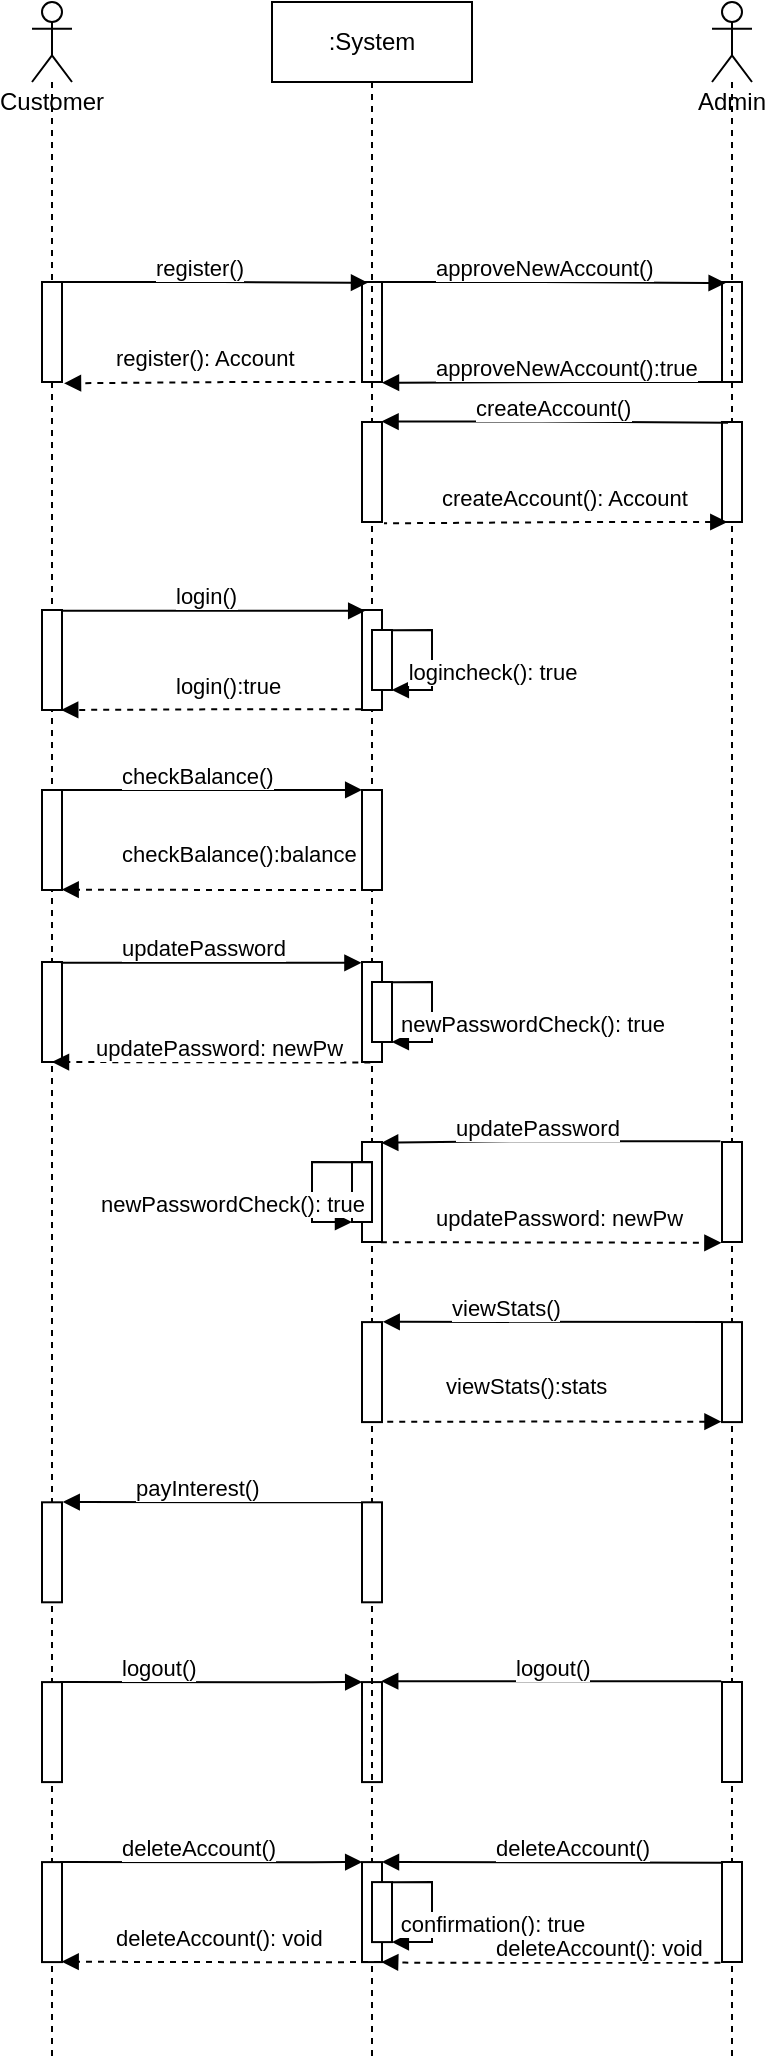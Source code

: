<mxfile version="15.3.8" type="device"><diagram id="5IU_USJ8yMP6qKDUAhlm" name="Page-1"><mxGraphModel dx="1422" dy="920" grid="1" gridSize="10" guides="1" tooltips="1" connect="1" arrows="1" fold="1" page="1" pageScale="1" pageWidth="827" pageHeight="1169" math="0" shadow="0"><root><mxCell id="0"/><mxCell id="1" parent="0"/><mxCell id="RfDnut3CVzc4W-9VNHyq-1" value="Customer" style="shape=umlLifeline;participant=umlActor;perimeter=lifelinePerimeter;whiteSpace=wrap;html=1;container=1;collapsible=0;recursiveResize=0;verticalAlign=top;spacingTop=36;outlineConnect=0;" vertex="1" parent="1"><mxGeometry x="210" y="140" width="20" height="1030" as="geometry"/></mxCell><mxCell id="RfDnut3CVzc4W-9VNHyq-4" value="" style="html=1;points=[];perimeter=orthogonalPerimeter;" vertex="1" parent="RfDnut3CVzc4W-9VNHyq-1"><mxGeometry x="5" y="304" width="10" height="50" as="geometry"/></mxCell><mxCell id="RfDnut3CVzc4W-9VNHyq-40" value="" style="html=1;points=[];perimeter=orthogonalPerimeter;" vertex="1" parent="RfDnut3CVzc4W-9VNHyq-1"><mxGeometry x="5" y="394" width="10" height="50" as="geometry"/></mxCell><mxCell id="RfDnut3CVzc4W-9VNHyq-46" value="" style="html=1;points=[];perimeter=orthogonalPerimeter;" vertex="1" parent="RfDnut3CVzc4W-9VNHyq-1"><mxGeometry x="5" y="140" width="10" height="50" as="geometry"/></mxCell><mxCell id="RfDnut3CVzc4W-9VNHyq-49" value="" style="html=1;points=[];perimeter=orthogonalPerimeter;" vertex="1" parent="RfDnut3CVzc4W-9VNHyq-1"><mxGeometry x="345" y="140" width="10" height="50" as="geometry"/></mxCell><mxCell id="RfDnut3CVzc4W-9VNHyq-47" value="" style="html=1;points=[];perimeter=orthogonalPerimeter;" vertex="1" parent="RfDnut3CVzc4W-9VNHyq-1"><mxGeometry x="165" y="140" width="10" height="50" as="geometry"/></mxCell><mxCell id="RfDnut3CVzc4W-9VNHyq-50" value="approveNewAccount()" style="endArrow=block;endFill=1;html=1;edgeStyle=orthogonalEdgeStyle;align=left;verticalAlign=top;exitX=0.96;exitY=0.008;exitDx=0;exitDy=0;exitPerimeter=0;entryX=0.181;entryY=0.011;entryDx=0;entryDy=0;entryPerimeter=0;" edge="1" parent="RfDnut3CVzc4W-9VNHyq-1" target="RfDnut3CVzc4W-9VNHyq-49"><mxGeometry x="-0.661" y="20" relative="1" as="geometry"><mxPoint x="170" y="140" as="sourcePoint"/><mxPoint x="328.0" y="140.35" as="targetPoint"/><Array as="points"><mxPoint x="245" y="140"/></Array><mxPoint as="offset"/></mxGeometry></mxCell><mxCell id="RfDnut3CVzc4W-9VNHyq-48" value="register()" style="endArrow=block;endFill=1;html=1;edgeStyle=orthogonalEdgeStyle;align=left;verticalAlign=top;exitX=0.96;exitY=0.008;exitDx=0;exitDy=0;exitPerimeter=0;entryX=0.3;entryY=0.007;entryDx=0;entryDy=0;entryPerimeter=0;" edge="1" parent="RfDnut3CVzc4W-9VNHyq-1"><mxGeometry x="-0.367" y="20" relative="1" as="geometry"><mxPoint x="10" y="140" as="sourcePoint"/><mxPoint x="168.0" y="140.35" as="targetPoint"/><Array as="points"><mxPoint x="85" y="140"/></Array><mxPoint as="offset"/></mxGeometry></mxCell><mxCell id="RfDnut3CVzc4W-9VNHyq-51" value="approveNewAccount():true" style="endArrow=block;endFill=1;html=1;edgeStyle=orthogonalEdgeStyle;align=left;verticalAlign=top;exitX=-0.04;exitY=0.992;exitDx=0;exitDy=0;exitPerimeter=0;entryX=1;entryY=1.007;entryDx=0;entryDy=0;entryPerimeter=0;" edge="1" parent="RfDnut3CVzc4W-9VNHyq-1" target="RfDnut3CVzc4W-9VNHyq-47"><mxGeometry x="0.71" y="-20" relative="1" as="geometry"><mxPoint x="347.66" y="190" as="sourcePoint"/><mxPoint x="180" y="190" as="targetPoint"/><Array as="points"><mxPoint x="283" y="190"/></Array><mxPoint as="offset"/></mxGeometry></mxCell><mxCell id="RfDnut3CVzc4W-9VNHyq-52" value="register(): Account" style="endArrow=block;endFill=1;html=1;edgeStyle=orthogonalEdgeStyle;align=left;verticalAlign=top;exitX=-0.04;exitY=0.992;exitDx=0;exitDy=0;exitPerimeter=0;dashed=1;entryX=1.1;entryY=1.013;entryDx=0;entryDy=0;entryPerimeter=0;" edge="1" parent="RfDnut3CVzc4W-9VNHyq-1" target="RfDnut3CVzc4W-9VNHyq-46"><mxGeometry x="0.681" y="-25" relative="1" as="geometry"><mxPoint x="167.66" y="190" as="sourcePoint"/><mxPoint x="40" y="200" as="targetPoint"/><Array as="points"><mxPoint x="103" y="190"/></Array><mxPoint as="offset"/></mxGeometry></mxCell><mxCell id="RfDnut3CVzc4W-9VNHyq-60" value="" style="html=1;points=[];perimeter=orthogonalPerimeter;" vertex="1" parent="RfDnut3CVzc4W-9VNHyq-1"><mxGeometry x="5" y="480" width="10" height="50" as="geometry"/></mxCell><mxCell id="RfDnut3CVzc4W-9VNHyq-81" value="" style="html=1;points=[];perimeter=orthogonalPerimeter;" vertex="1" parent="RfDnut3CVzc4W-9VNHyq-1"><mxGeometry x="5" y="750.15" width="10" height="50" as="geometry"/></mxCell><mxCell id="RfDnut3CVzc4W-9VNHyq-84" value="" style="html=1;points=[];perimeter=orthogonalPerimeter;" vertex="1" parent="RfDnut3CVzc4W-9VNHyq-1"><mxGeometry x="165" y="840.05" width="10" height="50" as="geometry"/></mxCell><mxCell id="RfDnut3CVzc4W-9VNHyq-86" value="" style="html=1;points=[];perimeter=orthogonalPerimeter;" vertex="1" parent="RfDnut3CVzc4W-9VNHyq-1"><mxGeometry x="5" y="840.05" width="10" height="50" as="geometry"/></mxCell><mxCell id="RfDnut3CVzc4W-9VNHyq-87" value="logout()" style="endArrow=block;endFill=1;html=1;edgeStyle=orthogonalEdgeStyle;align=left;verticalAlign=top;exitX=0.96;exitY=0.008;exitDx=0;exitDy=0;exitPerimeter=0;entryX=0.01;entryY=-0.001;entryDx=0;entryDy=0;entryPerimeter=0;" edge="1" parent="RfDnut3CVzc4W-9VNHyq-1" target="RfDnut3CVzc4W-9VNHyq-84"><mxGeometry x="-0.62" y="20" relative="1" as="geometry"><mxPoint x="14" y="840.05" as="sourcePoint"/><mxPoint x="160" y="840.05" as="targetPoint"/><Array as="points"><mxPoint x="130" y="840.05"/><mxPoint x="130" y="840.05"/></Array><mxPoint as="offset"/></mxGeometry></mxCell><mxCell id="RfDnut3CVzc4W-9VNHyq-2" value="Admin" style="shape=umlLifeline;participant=umlActor;perimeter=lifelinePerimeter;whiteSpace=wrap;html=1;container=1;collapsible=0;recursiveResize=0;verticalAlign=top;spacingTop=36;outlineConnect=0;" vertex="1" parent="1"><mxGeometry x="550" y="140" width="20" height="1030" as="geometry"/></mxCell><mxCell id="RfDnut3CVzc4W-9VNHyq-54" value="" style="html=1;points=[];perimeter=orthogonalPerimeter;" vertex="1" parent="RfDnut3CVzc4W-9VNHyq-2"><mxGeometry x="5" y="210" width="10" height="50" as="geometry"/></mxCell><mxCell id="RfDnut3CVzc4W-9VNHyq-55" value="createAccount()" style="endArrow=none;endFill=0;html=1;edgeStyle=orthogonalEdgeStyle;align=left;verticalAlign=top;exitX=0.978;exitY=-0.005;exitDx=0;exitDy=0;exitPerimeter=0;entryX=0.3;entryY=0.007;entryDx=0;entryDy=0;entryPerimeter=0;startArrow=block;startFill=1;" edge="1" parent="RfDnut3CVzc4W-9VNHyq-2" source="RfDnut3CVzc4W-9VNHyq-53"><mxGeometry x="-0.478" y="20" relative="1" as="geometry"><mxPoint x="-150" y="210" as="sourcePoint"/><mxPoint x="8.0" y="210.35" as="targetPoint"/><Array as="points"><mxPoint x="-75" y="210"/></Array><mxPoint as="offset"/></mxGeometry></mxCell><mxCell id="RfDnut3CVzc4W-9VNHyq-56" value="createAccount(): Account" style="endArrow=none;endFill=0;html=1;edgeStyle=orthogonalEdgeStyle;align=left;verticalAlign=top;exitX=-0.04;exitY=0.992;exitDx=0;exitDy=0;exitPerimeter=0;dashed=1;entryX=1.1;entryY=1.013;entryDx=0;entryDy=0;entryPerimeter=0;startArrow=block;startFill=1;" edge="1" parent="RfDnut3CVzc4W-9VNHyq-2" target="RfDnut3CVzc4W-9VNHyq-53"><mxGeometry x="0.681" y="-25" relative="1" as="geometry"><mxPoint x="7.66" y="260" as="sourcePoint"/><mxPoint x="-330" y="130" as="targetPoint"/><Array as="points"><mxPoint x="-57" y="260"/></Array><mxPoint as="offset"/></mxGeometry></mxCell><mxCell id="RfDnut3CVzc4W-9VNHyq-67" value="" style="html=1;points=[];perimeter=orthogonalPerimeter;" vertex="1" parent="RfDnut3CVzc4W-9VNHyq-2"><mxGeometry x="5" y="570" width="10" height="50" as="geometry"/></mxCell><mxCell id="RfDnut3CVzc4W-9VNHyq-76" value="" style="html=1;points=[];perimeter=orthogonalPerimeter;" vertex="1" parent="RfDnut3CVzc4W-9VNHyq-2"><mxGeometry x="5" y="660.05" width="10" height="50" as="geometry"/></mxCell><mxCell id="RfDnut3CVzc4W-9VNHyq-94" value="" style="html=1;points=[];perimeter=orthogonalPerimeter;" vertex="1" parent="RfDnut3CVzc4W-9VNHyq-2"><mxGeometry x="5" y="840" width="10" height="50" as="geometry"/></mxCell><mxCell id="RfDnut3CVzc4W-9VNHyq-96" value="" style="html=1;points=[];perimeter=orthogonalPerimeter;" vertex="1" parent="RfDnut3CVzc4W-9VNHyq-2"><mxGeometry x="5" y="930" width="10" height="50" as="geometry"/></mxCell><mxCell id="RfDnut3CVzc4W-9VNHyq-3" value=":System" style="shape=umlLifeline;perimeter=lifelinePerimeter;whiteSpace=wrap;html=1;container=1;collapsible=0;recursiveResize=0;outlineConnect=0;" vertex="1" parent="1"><mxGeometry x="330" y="140" width="100" height="1030" as="geometry"/></mxCell><mxCell id="RfDnut3CVzc4W-9VNHyq-5" value="" style="html=1;points=[];perimeter=orthogonalPerimeter;" vertex="1" parent="RfDnut3CVzc4W-9VNHyq-3"><mxGeometry x="45" y="304" width="10" height="50" as="geometry"/></mxCell><mxCell id="RfDnut3CVzc4W-9VNHyq-9" value="" style="html=1;points=[];perimeter=orthogonalPerimeter;" vertex="1" parent="RfDnut3CVzc4W-9VNHyq-3"><mxGeometry x="50" y="314" width="10" height="30" as="geometry"/></mxCell><mxCell id="RfDnut3CVzc4W-9VNHyq-13" value="logincheck(): true" style="html=1;verticalAlign=bottom;endArrow=block;exitX=1.008;exitY=0.003;exitDx=0;exitDy=0;exitPerimeter=0;entryX=0.992;entryY=1;entryDx=0;entryDy=0;entryPerimeter=0;rounded=0;" edge="1" parent="RfDnut3CVzc4W-9VNHyq-3" source="RfDnut3CVzc4W-9VNHyq-9" target="RfDnut3CVzc4W-9VNHyq-9"><mxGeometry x="0.426" y="-30" width="80" relative="1" as="geometry"><mxPoint x="100" y="304" as="sourcePoint"/><mxPoint x="160" y="354" as="targetPoint"/><Array as="points"><mxPoint x="80" y="314"/><mxPoint x="80" y="329"/><mxPoint x="80" y="344"/></Array><mxPoint x="30" y="30" as="offset"/></mxGeometry></mxCell><mxCell id="RfDnut3CVzc4W-9VNHyq-42" value="" style="html=1;points=[];perimeter=orthogonalPerimeter;" vertex="1" parent="RfDnut3CVzc4W-9VNHyq-3"><mxGeometry x="45" y="394" width="10" height="50" as="geometry"/></mxCell><mxCell id="RfDnut3CVzc4W-9VNHyq-45" value="checkBalance():balance" style="endArrow=block;endFill=1;html=1;edgeStyle=orthogonalEdgeStyle;align=left;verticalAlign=top;exitX=-0.04;exitY=0.992;exitDx=0;exitDy=0;exitPerimeter=0;entryX=0.984;entryY=0.996;entryDx=0;entryDy=0;entryPerimeter=0;dashed=1;" edge="1" parent="RfDnut3CVzc4W-9VNHyq-3" target="RfDnut3CVzc4W-9VNHyq-40"><mxGeometry x="0.646" y="-31" relative="1" as="geometry"><mxPoint x="54" y="444" as="sourcePoint"/><mxPoint x="-103.66" y="444.82" as="targetPoint"/><Array as="points"><mxPoint x="-11" y="444"/></Array><mxPoint as="offset"/></mxGeometry></mxCell><mxCell id="RfDnut3CVzc4W-9VNHyq-53" value="" style="html=1;points=[];perimeter=orthogonalPerimeter;" vertex="1" parent="RfDnut3CVzc4W-9VNHyq-3"><mxGeometry x="45" y="210" width="10" height="50" as="geometry"/></mxCell><mxCell id="RfDnut3CVzc4W-9VNHyq-61" value="" style="html=1;points=[];perimeter=orthogonalPerimeter;" vertex="1" parent="RfDnut3CVzc4W-9VNHyq-3"><mxGeometry x="45" y="480" width="10" height="50" as="geometry"/></mxCell><mxCell id="RfDnut3CVzc4W-9VNHyq-64" value="" style="html=1;points=[];perimeter=orthogonalPerimeter;" vertex="1" parent="RfDnut3CVzc4W-9VNHyq-3"><mxGeometry x="50" y="490" width="10" height="30" as="geometry"/></mxCell><mxCell id="RfDnut3CVzc4W-9VNHyq-65" value="newPasswordCheck(): true" style="html=1;verticalAlign=bottom;endArrow=block;exitX=1.008;exitY=0.003;exitDx=0;exitDy=0;exitPerimeter=0;entryX=0.992;entryY=1;entryDx=0;entryDy=0;entryPerimeter=0;rounded=0;" edge="1" parent="RfDnut3CVzc4W-9VNHyq-3" source="RfDnut3CVzc4W-9VNHyq-64" target="RfDnut3CVzc4W-9VNHyq-64"><mxGeometry x="0.426" y="-50" width="80" relative="1" as="geometry"><mxPoint x="-230" y="340" as="sourcePoint"/><mxPoint x="-170" y="390" as="targetPoint"/><Array as="points"><mxPoint x="80" y="490"/><mxPoint x="80" y="505"/><mxPoint x="80" y="520"/></Array><mxPoint x="50" y="50" as="offset"/></mxGeometry></mxCell><mxCell id="RfDnut3CVzc4W-9VNHyq-66" value="" style="html=1;points=[];perimeter=orthogonalPerimeter;" vertex="1" parent="RfDnut3CVzc4W-9VNHyq-3"><mxGeometry x="45" y="570" width="10" height="50" as="geometry"/></mxCell><mxCell id="RfDnut3CVzc4W-9VNHyq-70" value="" style="html=1;points=[];perimeter=orthogonalPerimeter;" vertex="1" parent="RfDnut3CVzc4W-9VNHyq-3"><mxGeometry x="40" y="580" width="10" height="30" as="geometry"/></mxCell><mxCell id="RfDnut3CVzc4W-9VNHyq-71" value="newPasswordCheck(): true" style="html=1;verticalAlign=bottom;endArrow=block;exitX=1.008;exitY=0.003;exitDx=0;exitDy=0;exitPerimeter=0;rounded=0;" edge="1" parent="RfDnut3CVzc4W-9VNHyq-3" source="RfDnut3CVzc4W-9VNHyq-70"><mxGeometry x="0.5" y="-40" width="80" relative="1" as="geometry"><mxPoint x="-570" y="290" as="sourcePoint"/><mxPoint x="40" y="610" as="targetPoint"/><Array as="points"><mxPoint x="20" y="580"/><mxPoint x="20" y="610"/></Array><mxPoint x="-40" y="-40" as="offset"/></mxGeometry></mxCell><mxCell id="RfDnut3CVzc4W-9VNHyq-78" value="" style="html=1;points=[];perimeter=orthogonalPerimeter;" vertex="1" parent="RfDnut3CVzc4W-9VNHyq-3"><mxGeometry x="45" y="660.05" width="10" height="50" as="geometry"/></mxCell><mxCell id="RfDnut3CVzc4W-9VNHyq-80" value="" style="html=1;points=[];perimeter=orthogonalPerimeter;" vertex="1" parent="RfDnut3CVzc4W-9VNHyq-3"><mxGeometry x="45" y="750.15" width="10" height="50" as="geometry"/></mxCell><mxCell id="RfDnut3CVzc4W-9VNHyq-88" value="" style="html=1;points=[];perimeter=orthogonalPerimeter;" vertex="1" parent="RfDnut3CVzc4W-9VNHyq-3"><mxGeometry x="45" y="930.05" width="10" height="50" as="geometry"/></mxCell><mxCell id="RfDnut3CVzc4W-9VNHyq-89" value="deleteAccount(): void" style="endArrow=block;endFill=1;html=1;edgeStyle=orthogonalEdgeStyle;align=left;verticalAlign=top;exitX=-0.04;exitY=0.992;exitDx=0;exitDy=0;exitPerimeter=0;entryX=0.984;entryY=0.996;entryDx=0;entryDy=0;entryPerimeter=0;dashed=1;" edge="1" parent="RfDnut3CVzc4W-9VNHyq-3" target="RfDnut3CVzc4W-9VNHyq-90"><mxGeometry x="0.685" y="-25" relative="1" as="geometry"><mxPoint x="54" y="980.05" as="sourcePoint"/><mxPoint x="-433.66" y="840.87" as="targetPoint"/><Array as="points"><mxPoint x="-11" y="980.05"/></Array><mxPoint as="offset"/></mxGeometry></mxCell><mxCell id="RfDnut3CVzc4W-9VNHyq-90" value="" style="html=1;points=[];perimeter=orthogonalPerimeter;" vertex="1" parent="RfDnut3CVzc4W-9VNHyq-3"><mxGeometry x="-115" y="930.05" width="10" height="50" as="geometry"/></mxCell><mxCell id="RfDnut3CVzc4W-9VNHyq-91" value="deleteAccount()" style="endArrow=block;endFill=1;html=1;edgeStyle=orthogonalEdgeStyle;align=left;verticalAlign=top;exitX=0.96;exitY=0.008;exitDx=0;exitDy=0;exitPerimeter=0;entryX=0.01;entryY=-0.001;entryDx=0;entryDy=0;entryPerimeter=0;" edge="1" parent="RfDnut3CVzc4W-9VNHyq-3" target="RfDnut3CVzc4W-9VNHyq-88"><mxGeometry x="-0.62" y="20" relative="1" as="geometry"><mxPoint x="-106" y="930.05" as="sourcePoint"/><mxPoint x="40" y="930.05" as="targetPoint"/><Array as="points"><mxPoint x="10" y="930.05"/><mxPoint x="10" y="930.05"/></Array><mxPoint as="offset"/></mxGeometry></mxCell><mxCell id="RfDnut3CVzc4W-9VNHyq-92" value="" style="html=1;points=[];perimeter=orthogonalPerimeter;" vertex="1" parent="RfDnut3CVzc4W-9VNHyq-3"><mxGeometry x="50" y="940.05" width="10" height="30" as="geometry"/></mxCell><mxCell id="RfDnut3CVzc4W-9VNHyq-93" value="confirmation(): true" style="html=1;verticalAlign=bottom;endArrow=block;exitX=1.008;exitY=0.003;exitDx=0;exitDy=0;exitPerimeter=0;entryX=0.992;entryY=1;entryDx=0;entryDy=0;entryPerimeter=0;rounded=0;" edge="1" parent="RfDnut3CVzc4W-9VNHyq-3" source="RfDnut3CVzc4W-9VNHyq-92" target="RfDnut3CVzc4W-9VNHyq-92"><mxGeometry x="0.426" y="-30" width="80" relative="1" as="geometry"><mxPoint x="-560" y="650.05" as="sourcePoint"/><mxPoint x="-500" y="700.05" as="targetPoint"/><Array as="points"><mxPoint x="80" y="940.05"/><mxPoint x="80" y="955.05"/><mxPoint x="80" y="970.05"/></Array><mxPoint x="30" y="30" as="offset"/></mxGeometry></mxCell><mxCell id="RfDnut3CVzc4W-9VNHyq-6" value="login()" style="endArrow=block;endFill=1;html=1;edgeStyle=orthogonalEdgeStyle;align=left;verticalAlign=top;exitX=0.96;exitY=0.008;exitDx=0;exitDy=0;exitPerimeter=0;entryX=0.16;entryY=0.008;entryDx=0;entryDy=0;entryPerimeter=0;" edge="1" parent="1" source="RfDnut3CVzc4W-9VNHyq-4" target="RfDnut3CVzc4W-9VNHyq-5"><mxGeometry x="-0.271" y="20" relative="1" as="geometry"><mxPoint x="224" y="464" as="sourcePoint"/><mxPoint x="384" y="464" as="targetPoint"/><Array as="points"><mxPoint x="304" y="444"/><mxPoint x="304" y="444"/></Array><mxPoint as="offset"/></mxGeometry></mxCell><mxCell id="RfDnut3CVzc4W-9VNHyq-8" value="login():true" style="endArrow=block;endFill=1;html=1;edgeStyle=orthogonalEdgeStyle;align=left;verticalAlign=top;exitX=-0.04;exitY=0.992;exitDx=0;exitDy=0;exitPerimeter=0;entryX=0.96;entryY=1;entryDx=0;entryDy=0;entryPerimeter=0;dashed=1;" edge="1" parent="1" source="RfDnut3CVzc4W-9VNHyq-5" target="RfDnut3CVzc4W-9VNHyq-4"><mxGeometry x="0.26" y="-25" relative="1" as="geometry"><mxPoint x="238.6" y="454.4" as="sourcePoint"/><mxPoint x="390.6" y="454.4" as="targetPoint"/><Array as="points"><mxPoint x="314" y="494"/></Array><mxPoint as="offset"/></mxGeometry></mxCell><mxCell id="RfDnut3CVzc4W-9VNHyq-41" value="checkBalance()" style="endArrow=block;endFill=1;html=1;edgeStyle=orthogonalEdgeStyle;align=left;verticalAlign=top;exitX=0.96;exitY=0.008;exitDx=0;exitDy=0;exitPerimeter=0;entryX=0.01;entryY=-0.001;entryDx=0;entryDy=0;entryPerimeter=0;" edge="1" parent="1" target="RfDnut3CVzc4W-9VNHyq-42"><mxGeometry x="-0.62" y="20" relative="1" as="geometry"><mxPoint x="224.0" y="534" as="sourcePoint"/><mxPoint x="370" y="534" as="targetPoint"/><Array as="points"><mxPoint x="340" y="534"/><mxPoint x="340" y="534"/></Array><mxPoint as="offset"/></mxGeometry></mxCell><mxCell id="RfDnut3CVzc4W-9VNHyq-62" value="updatePassword: newPw" style="endArrow=block;endFill=1;html=1;edgeStyle=orthogonalEdgeStyle;align=left;verticalAlign=top;exitX=-0.04;exitY=0.992;exitDx=0;exitDy=0;exitPerimeter=0;entryX=0.984;entryY=0.996;entryDx=0;entryDy=0;entryPerimeter=0;dashed=1;" edge="1" parent="1"><mxGeometry x="0.749" y="-20" relative="1" as="geometry"><mxPoint x="379.16" y="670.2" as="sourcePoint"/><mxPoint x="220.0" y="670" as="targetPoint"/><Array as="points"><mxPoint x="314.16" y="670.2"/></Array><mxPoint as="offset"/></mxGeometry></mxCell><mxCell id="RfDnut3CVzc4W-9VNHyq-63" value="updatePassword" style="endArrow=block;endFill=1;html=1;edgeStyle=orthogonalEdgeStyle;align=left;verticalAlign=top;entryX=-0.028;entryY=0.008;entryDx=0;entryDy=0;entryPerimeter=0;exitX=0.944;exitY=0.008;exitDx=0;exitDy=0;exitPerimeter=0;" edge="1" parent="1" source="RfDnut3CVzc4W-9VNHyq-60" target="RfDnut3CVzc4W-9VNHyq-61"><mxGeometry x="-0.62" y="20" relative="1" as="geometry"><mxPoint x="230" y="620" as="sourcePoint"/><mxPoint x="371.1" y="620" as="targetPoint"/><Array as="points"><mxPoint x="300" y="620"/><mxPoint x="300" y="620"/></Array><mxPoint as="offset"/></mxGeometry></mxCell><mxCell id="RfDnut3CVzc4W-9VNHyq-68" value="updatePassword" style="endArrow=block;endFill=1;html=1;edgeStyle=orthogonalEdgeStyle;align=left;verticalAlign=top;entryX=0.96;entryY=0.008;entryDx=0;entryDy=0;entryPerimeter=0;exitX=-0.08;exitY=-0.008;exitDx=0;exitDy=0;exitPerimeter=0;" edge="1" parent="1" source="RfDnut3CVzc4W-9VNHyq-67" target="RfDnut3CVzc4W-9VNHyq-66"><mxGeometry x="0.58" y="-20" relative="1" as="geometry"><mxPoint x="370.0" y="720" as="sourcePoint"/><mxPoint x="520.28" y="720" as="targetPoint"/><Array as="points"><mxPoint x="446" y="710"/></Array><mxPoint as="offset"/></mxGeometry></mxCell><mxCell id="RfDnut3CVzc4W-9VNHyq-69" value="updatePassword: newPw" style="endArrow=block;endFill=1;html=1;edgeStyle=orthogonalEdgeStyle;align=left;verticalAlign=top;exitX=0.944;exitY=1.002;exitDx=0;exitDy=0;exitPerimeter=0;entryX=-0.028;entryY=1.008;entryDx=0;entryDy=0;entryPerimeter=0;dashed=1;" edge="1" parent="1" source="RfDnut3CVzc4W-9VNHyq-66" target="RfDnut3CVzc4W-9VNHyq-67"><mxGeometry x="-0.7" y="25" relative="1" as="geometry"><mxPoint x="389.16" y="680.2" as="sourcePoint"/><mxPoint x="230.0" y="680" as="targetPoint"/><Array as="points"><mxPoint x="555" y="760"/></Array><mxPoint as="offset"/></mxGeometry></mxCell><mxCell id="RfDnut3CVzc4W-9VNHyq-79" value="viewStats()" style="endArrow=none;endFill=0;html=1;edgeStyle=orthogonalEdgeStyle;align=left;verticalAlign=top;exitX=1.036;exitY=-0.003;exitDx=0;exitDy=0;exitPerimeter=0;entryX=0.01;entryY=-0.001;entryDx=0;entryDy=0;entryPerimeter=0;startArrow=block;startFill=1;" edge="1" parent="1" target="RfDnut3CVzc4W-9VNHyq-76" source="RfDnut3CVzc4W-9VNHyq-78"><mxGeometry x="-0.62" y="20" relative="1" as="geometry"><mxPoint x="404" y="800.05" as="sourcePoint"/><mxPoint x="550" y="800.05" as="targetPoint"/><Array as="points"><mxPoint x="555" y="800"/></Array><mxPoint as="offset"/></mxGeometry></mxCell><mxCell id="RfDnut3CVzc4W-9VNHyq-77" value="viewStats():stats" style="endArrow=none;endFill=0;html=1;edgeStyle=orthogonalEdgeStyle;align=left;verticalAlign=top;entryX=0.984;entryY=0.996;entryDx=0;entryDy=0;entryPerimeter=0;dashed=1;startArrow=block;startFill=1;exitX=-0.026;exitY=0.996;exitDx=0;exitDy=0;exitPerimeter=0;" edge="1" parent="1" target="RfDnut3CVzc4W-9VNHyq-78" source="RfDnut3CVzc4W-9VNHyq-76"><mxGeometry x="0.646" y="-31" relative="1" as="geometry"><mxPoint x="540" y="850" as="sourcePoint"/><mxPoint x="76.34" y="710.87" as="targetPoint"/><Array as="points"><mxPoint x="470" y="850"/><mxPoint x="470" y="850"/></Array><mxPoint as="offset"/></mxGeometry></mxCell><mxCell id="RfDnut3CVzc4W-9VNHyq-82" value="payInterest()" style="endArrow=none;endFill=0;html=1;edgeStyle=orthogonalEdgeStyle;align=left;verticalAlign=top;exitX=1.036;exitY=-0.003;exitDx=0;exitDy=0;exitPerimeter=0;entryX=0.01;entryY=-0.001;entryDx=0;entryDy=0;entryPerimeter=0;startArrow=block;startFill=1;" edge="1" parent="1" source="RfDnut3CVzc4W-9VNHyq-81" target="RfDnut3CVzc4W-9VNHyq-80"><mxGeometry x="-0.537" y="20" relative="1" as="geometry"><mxPoint x="224" y="890.15" as="sourcePoint"/><mxPoint x="370" y="890.15" as="targetPoint"/><Array as="points"><mxPoint x="375" y="890.1"/></Array><mxPoint as="offset"/></mxGeometry></mxCell><mxCell id="RfDnut3CVzc4W-9VNHyq-95" value="logout()" style="endArrow=block;endFill=1;html=1;edgeStyle=orthogonalEdgeStyle;align=left;verticalAlign=top;exitX=-0.04;exitY=-0.008;exitDx=0;exitDy=0;exitPerimeter=0;entryX=0.96;entryY=-0.009;entryDx=0;entryDy=0;entryPerimeter=0;" edge="1" parent="1" source="RfDnut3CVzc4W-9VNHyq-94" target="RfDnut3CVzc4W-9VNHyq-84"><mxGeometry x="0.231" y="-20" relative="1" as="geometry"><mxPoint x="234" y="990.05" as="sourcePoint"/><mxPoint x="385.1" y="990" as="targetPoint"/><Array as="points"><mxPoint x="470" y="980"/><mxPoint x="470" y="980"/></Array><mxPoint as="offset"/></mxGeometry></mxCell><mxCell id="RfDnut3CVzc4W-9VNHyq-97" value="deleteAccount()" style="endArrow=block;endFill=1;html=1;edgeStyle=orthogonalEdgeStyle;align=left;verticalAlign=top;exitX=0.04;exitY=0.008;exitDx=0;exitDy=0;exitPerimeter=0;entryX=1;entryY=-0.001;entryDx=0;entryDy=0;entryPerimeter=0;" edge="1" parent="1" source="RfDnut3CVzc4W-9VNHyq-96" target="RfDnut3CVzc4W-9VNHyq-88"><mxGeometry x="0.355" y="-20" relative="1" as="geometry"><mxPoint x="234" y="1080.05" as="sourcePoint"/><mxPoint x="385.1" y="1080" as="targetPoint"/><Array as="points"><mxPoint x="385" y="1070"/></Array><mxPoint as="offset"/></mxGeometry></mxCell><mxCell id="RfDnut3CVzc4W-9VNHyq-98" value="deleteAccount(): void" style="endArrow=block;endFill=1;html=1;edgeStyle=orthogonalEdgeStyle;align=left;verticalAlign=top;exitX=-0.08;exitY=1.008;exitDx=0;exitDy=0;exitPerimeter=0;entryX=0.96;entryY=0.999;entryDx=0;entryDy=0;entryPerimeter=0;dashed=1;" edge="1" parent="1" source="RfDnut3CVzc4W-9VNHyq-96" target="RfDnut3CVzc4W-9VNHyq-88"><mxGeometry x="0.347" y="-20" relative="1" as="geometry"><mxPoint x="394" y="1130.05" as="sourcePoint"/><mxPoint x="234.84" y="1129.85" as="targetPoint"/><Array as="points"><mxPoint x="400" y="1120"/></Array><mxPoint as="offset"/></mxGeometry></mxCell></root></mxGraphModel></diagram></mxfile>